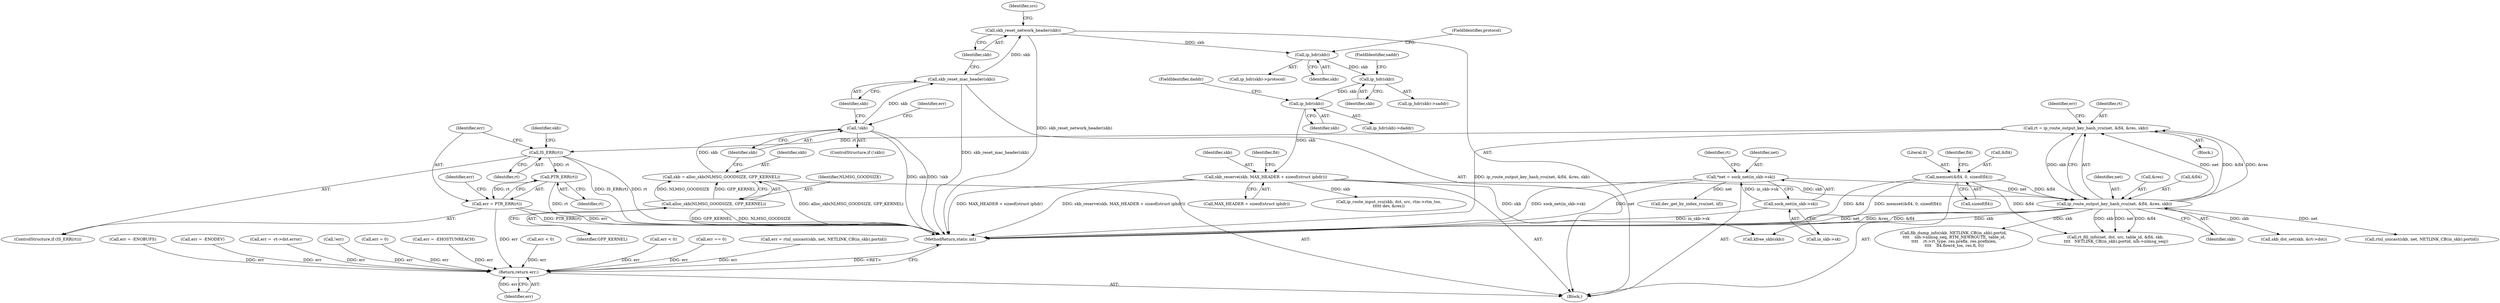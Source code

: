 digraph "0_linux_bc3aae2bbac46dd894c89db5d5e98f7f0ef9e205@pointer" {
"1000381" [label="(Call,rt = ip_route_output_key_hash_rcu(net, &fl4, &res, skb))"];
"1000383" [label="(Call,ip_route_output_key_hash_rcu(net, &fl4, &res, skb))"];
"1000108" [label="(Call,*net = sock_net(in_skb->sk))"];
"1000110" [label="(Call,sock_net(in_skb->sk))"];
"1000264" [label="(Call,memset(&fl4, 0, sizeof(fl4)))"];
"1000258" [label="(Call,skb_reserve(skb, MAX_HEADER + sizeof(struct iphdr)))"];
"1000254" [label="(Call,ip_hdr(skb))"];
"1000248" [label="(Call,ip_hdr(skb))"];
"1000242" [label="(Call,ip_hdr(skb))"];
"1000175" [label="(Call,skb_reset_network_header(skb))"];
"1000173" [label="(Call,skb_reset_mac_header(skb))"];
"1000165" [label="(Call,!skb)"];
"1000159" [label="(Call,skb = alloc_skb(NLMSG_GOODSIZE, GFP_KERNEL))"];
"1000161" [label="(Call,alloc_skb(NLMSG_GOODSIZE, GFP_KERNEL))"];
"1000394" [label="(Call,IS_ERR(rt))"];
"1000398" [label="(Call,PTR_ERR(rt))"];
"1000396" [label="(Call,err = PTR_ERR(rt))"];
"1000526" [label="(Return,return err;)"];
"1000383" [label="(Call,ip_route_output_key_hash_rcu(net, &fl4, &res, skb))"];
"1000160" [label="(Identifier,skb)"];
"1000241" [label="(Call,ip_hdr(skb)->protocol)"];
"1000381" [label="(Call,rt = ip_route_output_key_hash_rcu(net, &fl4, &res, skb))"];
"1000110" [label="(Call,sock_net(in_skb->sk))"];
"1000464" [label="(Call,fib_dump_info(skb, NETLINK_CB(in_skb).portid,\n \t\t\t\t    nlh->nlmsg_seq, RTM_NEWROUTE, table_id,\n \t\t\t\t    rt->rt_type, res.prefix, res.prefixlen,\n \t\t\t\t    fl4.flowi4_tos, res.fi, 0))"];
"1000151" [label="(Call,err < 0)"];
"1000394" [label="(Call,IS_ERR(rt))"];
"1000527" [label="(Identifier,err)"];
"1000382" [label="(Identifier,rt)"];
"1000393" [label="(ControlStructure,if (IS_ERR(rt)))"];
"1000495" [label="(Call,rt_fill_info(net, dst, src, table_id, &fl4, skb,\n \t\t\t\t   NETLINK_CB(in_skb).portid, nlh->nlmsg_seq))"];
"1000511" [label="(Call,err < 0)"];
"1000317" [label="(Call,dev_get_by_index_rcu(net, iif))"];
"1000255" [label="(Identifier,skb)"];
"1000363" [label="(Call,err == 0)"];
"1000516" [label="(Call,err = rtnl_unicast(skb, net, NETLINK_CB(in_skb).portid))"];
"1000178" [label="(Identifier,src)"];
"1000106" [label="(Block,)"];
"1000402" [label="(Identifier,skb)"];
"1000399" [label="(Identifier,rt)"];
"1000380" [label="(Block,)"];
"1000268" [label="(Call,sizeof(fl4))"];
"1000401" [label="(Call,skb_dst_set(skb, &rt->dst))"];
"1000265" [label="(Call,&fl4)"];
"1000164" [label="(ControlStructure,if (!skb))"];
"1000162" [label="(Identifier,NLMSG_GOODSIZE)"];
"1000248" [label="(Call,ip_hdr(skb))"];
"1000266" [label="(Identifier,fl4)"];
"1000168" [label="(Call,err = -ENOBUFS)"];
"1000242" [label="(Call,ip_hdr(skb))"];
"1000169" [label="(Identifier,err)"];
"1000175" [label="(Call,skb_reset_network_header(skb))"];
"1000324" [label="(Call,err = -ENODEV)"];
"1000259" [label="(Identifier,skb)"];
"1000176" [label="(Identifier,skb)"];
"1000395" [label="(Identifier,rt)"];
"1000161" [label="(Call,alloc_skb(NLMSG_GOODSIZE, GFP_KERNEL))"];
"1000371" [label="(Call,err = -rt->dst.error)"];
"1000260" [label="(Call,MAX_HEADER + sizeof(struct iphdr))"];
"1000455" [label="(Call,!err)"];
"1000111" [label="(Call,in_skb->sk)"];
"1000397" [label="(Identifier,err)"];
"1000391" [label="(Identifier,err)"];
"1000174" [label="(Identifier,skb)"];
"1000390" [label="(Call,err = 0)"];
"1000533" [label="(MethodReturn,static int)"];
"1000253" [label="(Call,ip_hdr(skb)->daddr)"];
"1000457" [label="(Call,err = -EHOSTUNREACH)"];
"1000526" [label="(Return,return err;)"];
"1000249" [label="(Identifier,skb)"];
"1000518" [label="(Call,rtnl_unicast(skb, net, NETLINK_CB(in_skb).portid))"];
"1000119" [label="(Identifier,rt)"];
"1000264" [label="(Call,memset(&fl4, 0, sizeof(fl4)))"];
"1000256" [label="(FieldIdentifier,daddr)"];
"1000384" [label="(Identifier,net)"];
"1000267" [label="(Literal,0)"];
"1000244" [label="(FieldIdentifier,protocol)"];
"1000159" [label="(Call,skb = alloc_skb(NLMSG_GOODSIZE, GFP_KERNEL))"];
"1000109" [label="(Identifier,net)"];
"1000163" [label="(Identifier,GFP_KERNEL)"];
"1000408" [label="(Identifier,err)"];
"1000108" [label="(Call,*net = sock_net(in_skb->sk))"];
"1000347" [label="(Call,ip_route_input_rcu(skb, dst, src, rtm->rtm_tos,\n\t\t\t\t\t dev, &res))"];
"1000250" [label="(FieldIdentifier,saddr)"];
"1000166" [label="(Identifier,skb)"];
"1000387" [label="(Call,&res)"];
"1000398" [label="(Call,PTR_ERR(rt))"];
"1000243" [label="(Identifier,skb)"];
"1000272" [label="(Identifier,fl4)"];
"1000530" [label="(Call,kfree_skb(skb))"];
"1000254" [label="(Call,ip_hdr(skb))"];
"1000165" [label="(Call,!skb)"];
"1000385" [label="(Call,&fl4)"];
"1000396" [label="(Call,err = PTR_ERR(rt))"];
"1000173" [label="(Call,skb_reset_mac_header(skb))"];
"1000389" [label="(Identifier,skb)"];
"1000247" [label="(Call,ip_hdr(skb)->saddr)"];
"1000258" [label="(Call,skb_reserve(skb, MAX_HEADER + sizeof(struct iphdr)))"];
"1000381" -> "1000380"  [label="AST: "];
"1000381" -> "1000383"  [label="CFG: "];
"1000382" -> "1000381"  [label="AST: "];
"1000383" -> "1000381"  [label="AST: "];
"1000391" -> "1000381"  [label="CFG: "];
"1000381" -> "1000533"  [label="DDG: ip_route_output_key_hash_rcu(net, &fl4, &res, skb)"];
"1000383" -> "1000381"  [label="DDG: net"];
"1000383" -> "1000381"  [label="DDG: &fl4"];
"1000383" -> "1000381"  [label="DDG: &res"];
"1000383" -> "1000381"  [label="DDG: skb"];
"1000381" -> "1000394"  [label="DDG: rt"];
"1000383" -> "1000389"  [label="CFG: "];
"1000384" -> "1000383"  [label="AST: "];
"1000385" -> "1000383"  [label="AST: "];
"1000387" -> "1000383"  [label="AST: "];
"1000389" -> "1000383"  [label="AST: "];
"1000383" -> "1000533"  [label="DDG: net"];
"1000383" -> "1000533"  [label="DDG: &res"];
"1000383" -> "1000533"  [label="DDG: &fl4"];
"1000108" -> "1000383"  [label="DDG: net"];
"1000264" -> "1000383"  [label="DDG: &fl4"];
"1000258" -> "1000383"  [label="DDG: skb"];
"1000383" -> "1000401"  [label="DDG: skb"];
"1000383" -> "1000464"  [label="DDG: skb"];
"1000383" -> "1000495"  [label="DDG: net"];
"1000383" -> "1000495"  [label="DDG: &fl4"];
"1000383" -> "1000495"  [label="DDG: skb"];
"1000383" -> "1000518"  [label="DDG: net"];
"1000383" -> "1000530"  [label="DDG: skb"];
"1000108" -> "1000106"  [label="AST: "];
"1000108" -> "1000110"  [label="CFG: "];
"1000109" -> "1000108"  [label="AST: "];
"1000110" -> "1000108"  [label="AST: "];
"1000119" -> "1000108"  [label="CFG: "];
"1000108" -> "1000533"  [label="DDG: sock_net(in_skb->sk)"];
"1000108" -> "1000533"  [label="DDG: net"];
"1000110" -> "1000108"  [label="DDG: in_skb->sk"];
"1000108" -> "1000317"  [label="DDG: net"];
"1000110" -> "1000111"  [label="CFG: "];
"1000111" -> "1000110"  [label="AST: "];
"1000110" -> "1000533"  [label="DDG: in_skb->sk"];
"1000264" -> "1000106"  [label="AST: "];
"1000264" -> "1000268"  [label="CFG: "];
"1000265" -> "1000264"  [label="AST: "];
"1000267" -> "1000264"  [label="AST: "];
"1000268" -> "1000264"  [label="AST: "];
"1000272" -> "1000264"  [label="CFG: "];
"1000264" -> "1000533"  [label="DDG: &fl4"];
"1000264" -> "1000533"  [label="DDG: memset(&fl4, 0, sizeof(fl4))"];
"1000264" -> "1000495"  [label="DDG: &fl4"];
"1000258" -> "1000106"  [label="AST: "];
"1000258" -> "1000260"  [label="CFG: "];
"1000259" -> "1000258"  [label="AST: "];
"1000260" -> "1000258"  [label="AST: "];
"1000266" -> "1000258"  [label="CFG: "];
"1000258" -> "1000533"  [label="DDG: MAX_HEADER + sizeof(struct iphdr)"];
"1000258" -> "1000533"  [label="DDG: skb_reserve(skb, MAX_HEADER + sizeof(struct iphdr))"];
"1000254" -> "1000258"  [label="DDG: skb"];
"1000258" -> "1000347"  [label="DDG: skb"];
"1000258" -> "1000530"  [label="DDG: skb"];
"1000254" -> "1000253"  [label="AST: "];
"1000254" -> "1000255"  [label="CFG: "];
"1000255" -> "1000254"  [label="AST: "];
"1000256" -> "1000254"  [label="CFG: "];
"1000248" -> "1000254"  [label="DDG: skb"];
"1000248" -> "1000247"  [label="AST: "];
"1000248" -> "1000249"  [label="CFG: "];
"1000249" -> "1000248"  [label="AST: "];
"1000250" -> "1000248"  [label="CFG: "];
"1000242" -> "1000248"  [label="DDG: skb"];
"1000242" -> "1000241"  [label="AST: "];
"1000242" -> "1000243"  [label="CFG: "];
"1000243" -> "1000242"  [label="AST: "];
"1000244" -> "1000242"  [label="CFG: "];
"1000175" -> "1000242"  [label="DDG: skb"];
"1000175" -> "1000106"  [label="AST: "];
"1000175" -> "1000176"  [label="CFG: "];
"1000176" -> "1000175"  [label="AST: "];
"1000178" -> "1000175"  [label="CFG: "];
"1000175" -> "1000533"  [label="DDG: skb_reset_network_header(skb)"];
"1000173" -> "1000175"  [label="DDG: skb"];
"1000173" -> "1000106"  [label="AST: "];
"1000173" -> "1000174"  [label="CFG: "];
"1000174" -> "1000173"  [label="AST: "];
"1000176" -> "1000173"  [label="CFG: "];
"1000173" -> "1000533"  [label="DDG: skb_reset_mac_header(skb)"];
"1000165" -> "1000173"  [label="DDG: skb"];
"1000165" -> "1000164"  [label="AST: "];
"1000165" -> "1000166"  [label="CFG: "];
"1000166" -> "1000165"  [label="AST: "];
"1000169" -> "1000165"  [label="CFG: "];
"1000174" -> "1000165"  [label="CFG: "];
"1000165" -> "1000533"  [label="DDG: skb"];
"1000165" -> "1000533"  [label="DDG: !skb"];
"1000159" -> "1000165"  [label="DDG: skb"];
"1000159" -> "1000106"  [label="AST: "];
"1000159" -> "1000161"  [label="CFG: "];
"1000160" -> "1000159"  [label="AST: "];
"1000161" -> "1000159"  [label="AST: "];
"1000166" -> "1000159"  [label="CFG: "];
"1000159" -> "1000533"  [label="DDG: alloc_skb(NLMSG_GOODSIZE, GFP_KERNEL)"];
"1000161" -> "1000159"  [label="DDG: NLMSG_GOODSIZE"];
"1000161" -> "1000159"  [label="DDG: GFP_KERNEL"];
"1000161" -> "1000163"  [label="CFG: "];
"1000162" -> "1000161"  [label="AST: "];
"1000163" -> "1000161"  [label="AST: "];
"1000161" -> "1000533"  [label="DDG: GFP_KERNEL"];
"1000161" -> "1000533"  [label="DDG: NLMSG_GOODSIZE"];
"1000394" -> "1000393"  [label="AST: "];
"1000394" -> "1000395"  [label="CFG: "];
"1000395" -> "1000394"  [label="AST: "];
"1000397" -> "1000394"  [label="CFG: "];
"1000402" -> "1000394"  [label="CFG: "];
"1000394" -> "1000533"  [label="DDG: IS_ERR(rt)"];
"1000394" -> "1000533"  [label="DDG: rt"];
"1000394" -> "1000398"  [label="DDG: rt"];
"1000398" -> "1000396"  [label="AST: "];
"1000398" -> "1000399"  [label="CFG: "];
"1000399" -> "1000398"  [label="AST: "];
"1000396" -> "1000398"  [label="CFG: "];
"1000398" -> "1000533"  [label="DDG: rt"];
"1000398" -> "1000396"  [label="DDG: rt"];
"1000396" -> "1000393"  [label="AST: "];
"1000397" -> "1000396"  [label="AST: "];
"1000408" -> "1000396"  [label="CFG: "];
"1000396" -> "1000533"  [label="DDG: err"];
"1000396" -> "1000533"  [label="DDG: PTR_ERR(rt)"];
"1000396" -> "1000526"  [label="DDG: err"];
"1000526" -> "1000106"  [label="AST: "];
"1000526" -> "1000527"  [label="CFG: "];
"1000527" -> "1000526"  [label="AST: "];
"1000533" -> "1000526"  [label="CFG: "];
"1000526" -> "1000533"  [label="DDG: <RET>"];
"1000527" -> "1000526"  [label="DDG: err"];
"1000168" -> "1000526"  [label="DDG: err"];
"1000363" -> "1000526"  [label="DDG: err"];
"1000151" -> "1000526"  [label="DDG: err"];
"1000324" -> "1000526"  [label="DDG: err"];
"1000390" -> "1000526"  [label="DDG: err"];
"1000455" -> "1000526"  [label="DDG: err"];
"1000511" -> "1000526"  [label="DDG: err"];
"1000457" -> "1000526"  [label="DDG: err"];
"1000371" -> "1000526"  [label="DDG: err"];
"1000516" -> "1000526"  [label="DDG: err"];
}
